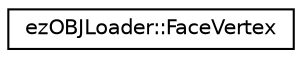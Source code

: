 digraph "Graphical Class Hierarchy"
{
 // LATEX_PDF_SIZE
  edge [fontname="Helvetica",fontsize="10",labelfontname="Helvetica",labelfontsize="10"];
  node [fontname="Helvetica",fontsize="10",shape=record];
  rankdir="LR";
  Node0 [label="ezOBJLoader::FaceVertex",height=0.2,width=0.4,color="black", fillcolor="white", style="filled",URL="$da/d89/structez_o_b_j_loader_1_1_face_vertex.htm",tooltip="Stores the information for a vertex in a face."];
}
